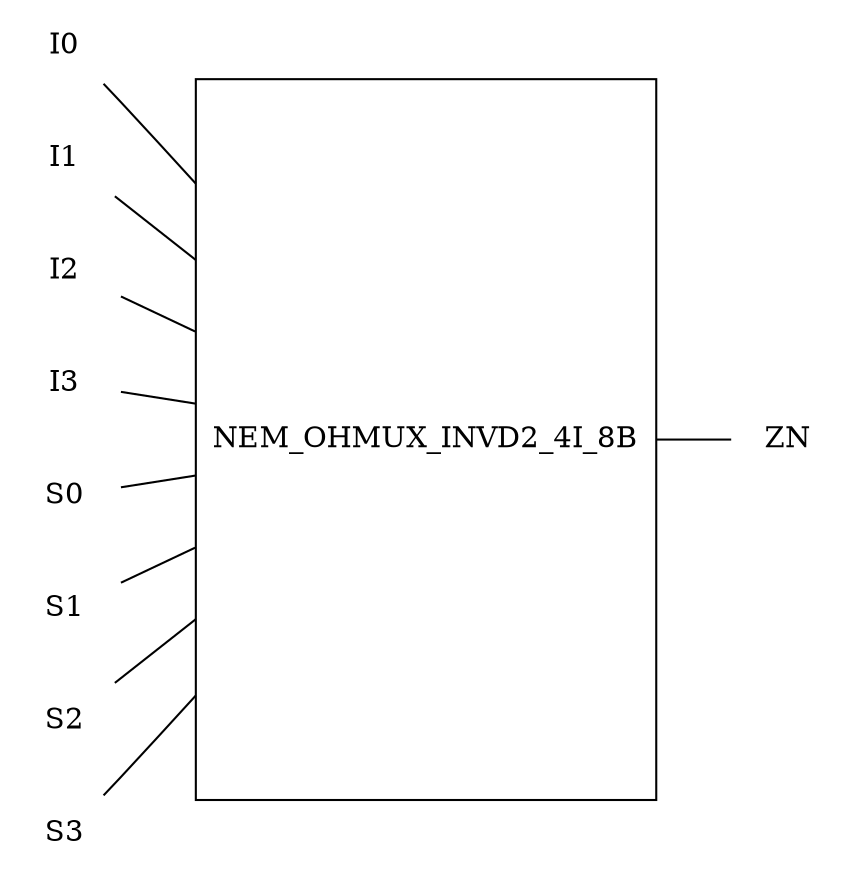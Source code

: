 graph G {
	rankdir=LR;


	0 [shape=box label=NEM_OHMUX_INVD2_4I_8B height=4.8 rankdir=TB];
	I0 [shape=none];
	I0 -- 0
	I1 [shape=none];
	I1 -- 0
	I2 [shape=none];
	I2 -- 0
	I3 [shape=none];
	I3 -- 0
	S0 [shape=none];
	S0 -- 0
	S1 [shape=none];
	S1 -- 0
	S2 [shape=none];
	S2 -- 0
	S3 [shape=none];
	S3 -- 0
	ZN [shape=none];
	0 -- ZN
}
